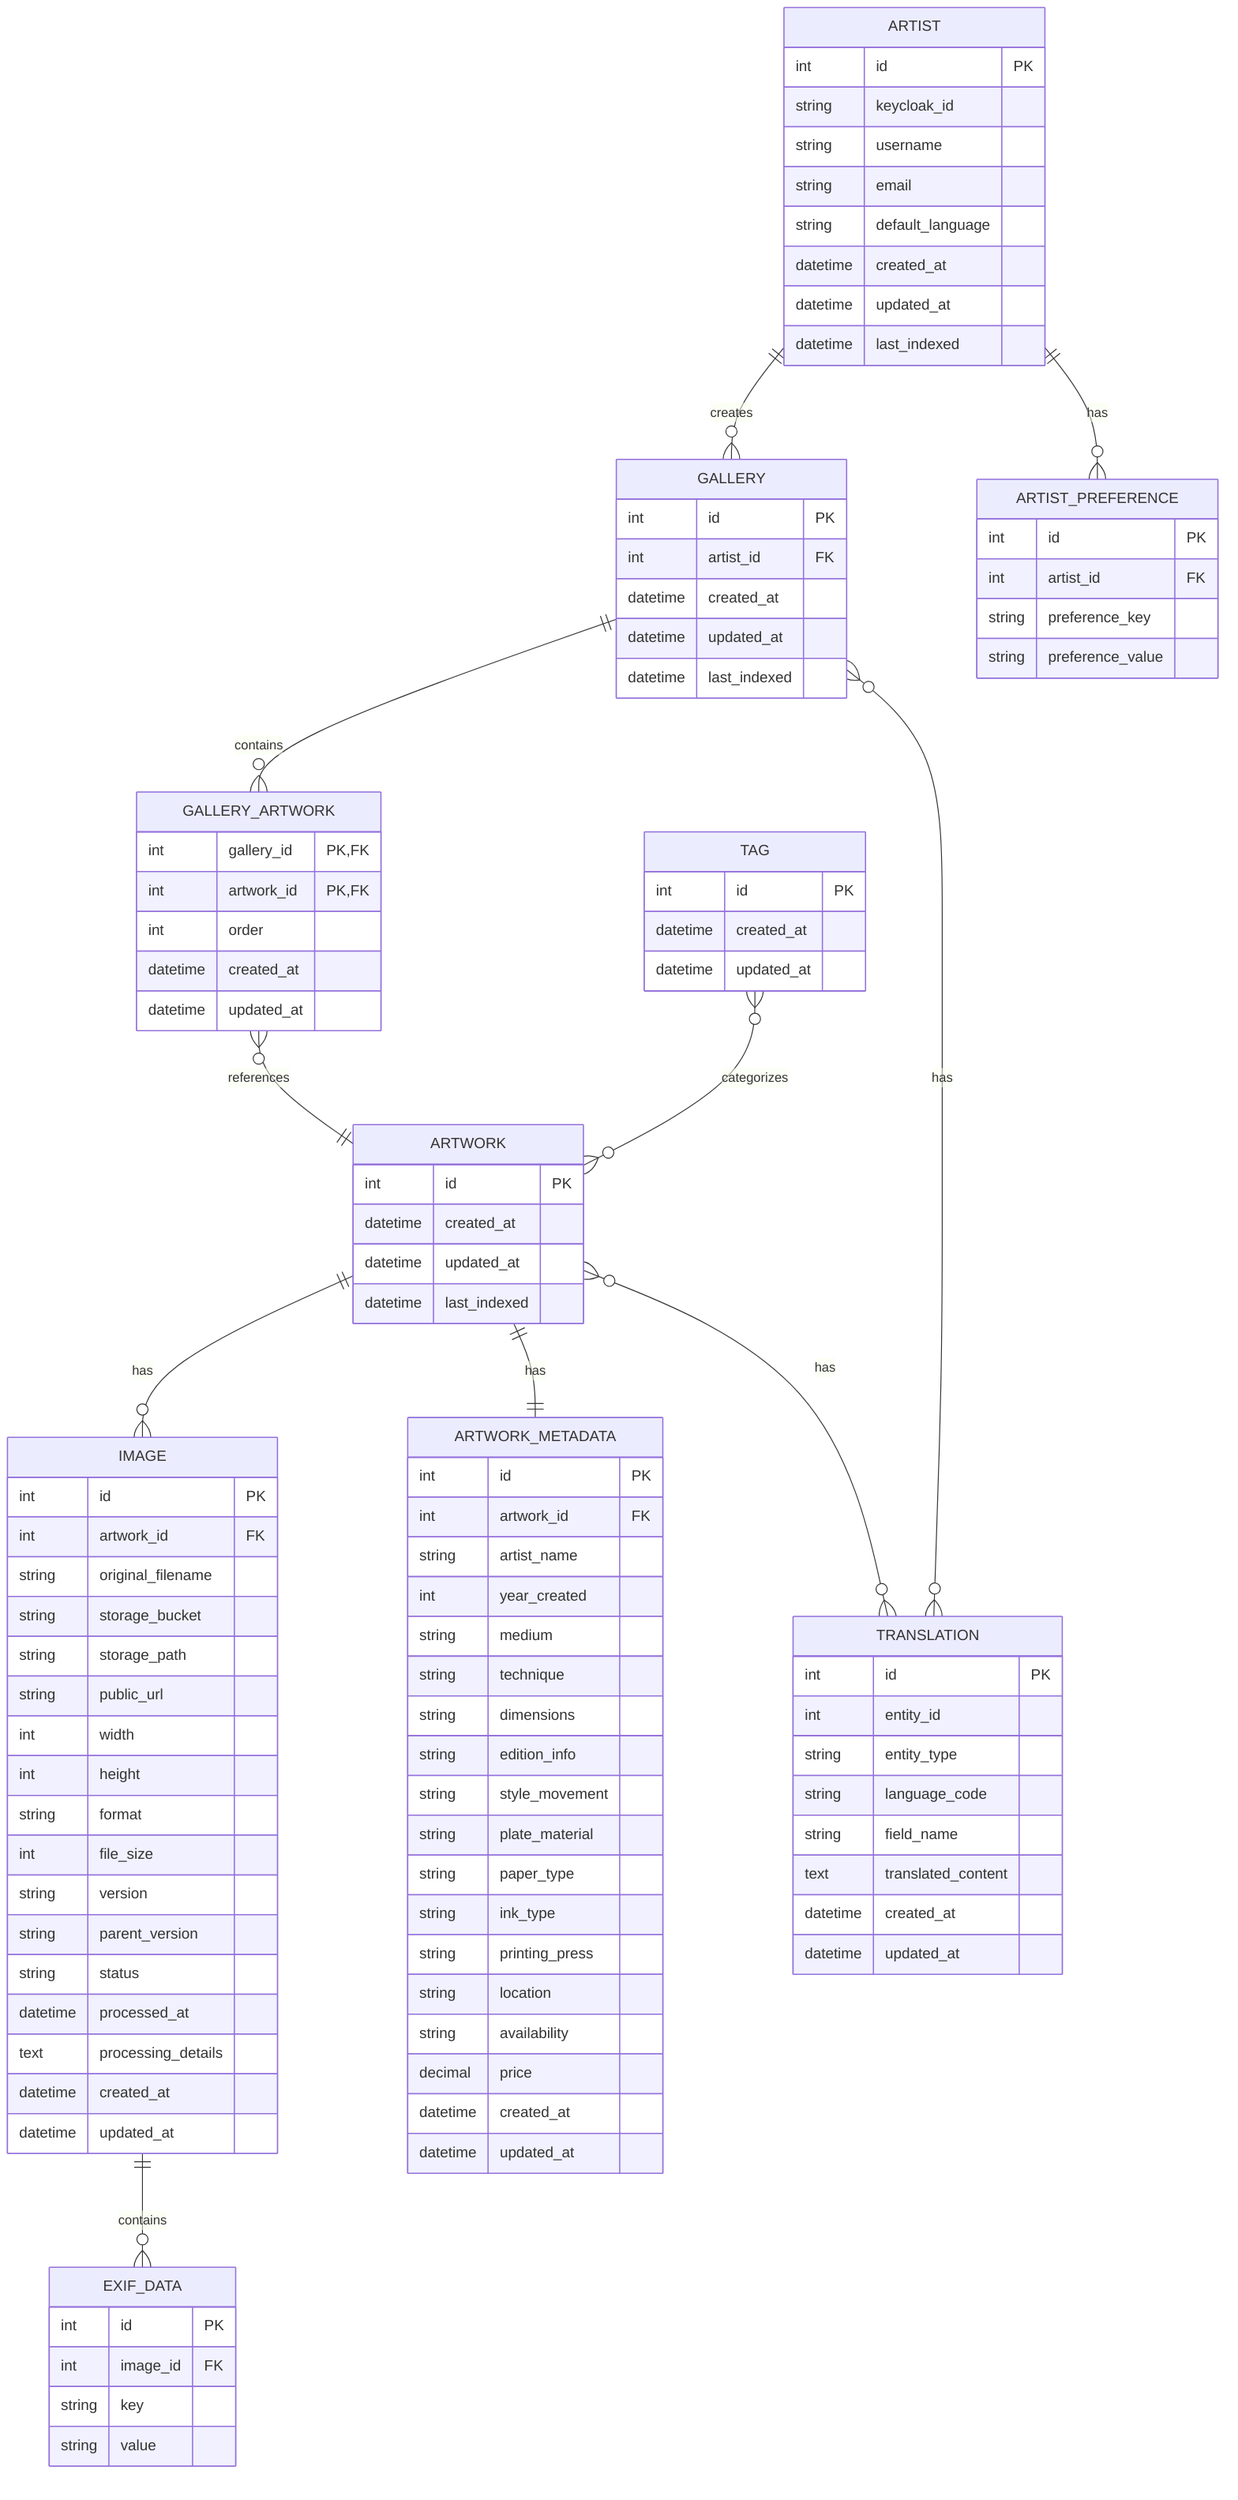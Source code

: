 erDiagram
    ARTIST ||--o{ GALLERY : creates
    GALLERY ||--o{ GALLERY_ARTWORK : contains
    GALLERY_ARTWORK }o--|| ARTWORK : references
    ARTWORK ||--o{ IMAGE : has
    ARTWORK ||--|| ARTWORK_METADATA : has
    TAG }o--o{ ARTWORK : categorizes
    IMAGE ||--o{ EXIF_DATA : contains
    ARTIST ||--o{ ARTIST_PREFERENCE : has
    ARTWORK }o--o{ TRANSLATION : has
    GALLERY }o--o{ TRANSLATION : has

    ARTIST {
        int id PK
        string keycloak_id
        string username
        string email
        string default_language
        datetime created_at
        datetime updated_at
        datetime last_indexed
    }

    ARTIST_PREFERENCE {
        int id PK
        int artist_id FK
        string preference_key
        string preference_value
    }

    GALLERY {
        int id PK
        int artist_id FK
        datetime created_at
        datetime updated_at
        datetime last_indexed
    }

    GALLERY_ARTWORK {
        int gallery_id PK,FK
        int artwork_id PK,FK
        int order
        datetime created_at
        datetime updated_at
    }

    ARTWORK {
        int id PK
        datetime created_at
        datetime updated_at
        datetime last_indexed
    }

    IMAGE {
        int id PK
        int artwork_id FK
        string original_filename
        string storage_bucket
        string storage_path
        string public_url
        int width
        int height
        string format
        int file_size
        string version
        string parent_version
        string status
        datetime processed_at
        text processing_details
        datetime created_at
        datetime updated_at
    }

    EXIF_DATA {
        int id PK
        int image_id FK
        string key
        string value
    }

    ARTWORK_METADATA {
        int id PK
        int artwork_id FK
        string artist_name
        int year_created
        string medium
        string technique
        string dimensions
        string edition_info
        string style_movement
        string plate_material
        string paper_type
        string ink_type
        string printing_press
        string location
        string availability
        decimal price
        datetime created_at
        datetime updated_at
    }

    TAG {
        int id PK
        datetime created_at
        datetime updated_at
    }

    TRANSLATION {
        int id PK
        int entity_id
        string entity_type
        string language_code
        string field_name
        text translated_content
        datetime created_at
        datetime updated_at
    }